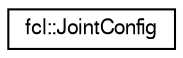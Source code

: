 digraph "Graphical Class Hierarchy"
{
  edge [fontname="FreeSans",fontsize="10",labelfontname="FreeSans",labelfontsize="10"];
  node [fontname="FreeSans",fontsize="10",shape=record];
  rankdir="LR";
  Node1 [label="fcl::JointConfig",height=0.2,width=0.4,color="black", fillcolor="white", style="filled",URL="$a00083.html"];
}

